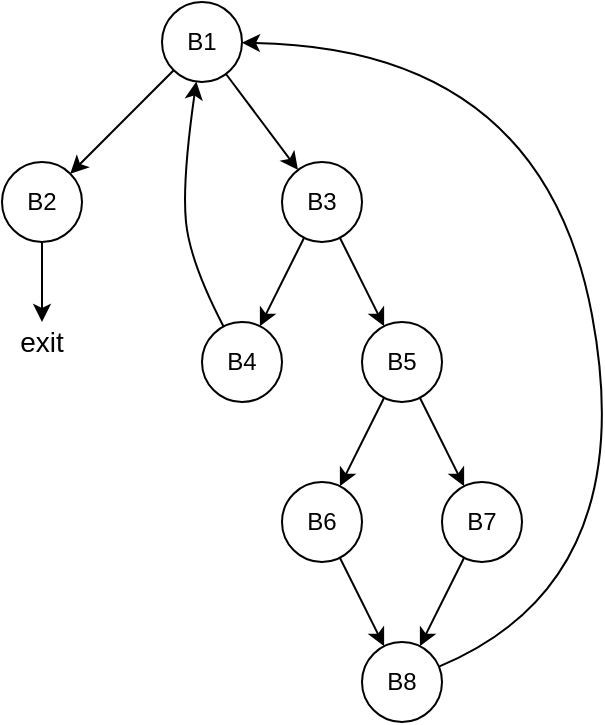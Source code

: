 <mxfile version="14.6.9" type="device"><diagram id="D4pJ4hiLGmncze5DtRJ3" name="Page-1"><mxGraphModel dx="813" dy="458" grid="1" gridSize="10" guides="1" tooltips="1" connect="1" arrows="1" fold="1" page="1" pageScale="1" pageWidth="850" pageHeight="1100" math="0" shadow="0"><root><mxCell id="0"/><mxCell id="1" parent="0"/><mxCell id="3ZhEG55eWs05xFTdbTOr-1" value="B1" style="ellipse;whiteSpace=wrap;html=1;aspect=fixed;" parent="1" vertex="1"><mxGeometry x="360" y="80" width="40" height="40" as="geometry"/></mxCell><mxCell id="3ZhEG55eWs05xFTdbTOr-2" value="B3" style="ellipse;whiteSpace=wrap;html=1;aspect=fixed;" parent="1" vertex="1"><mxGeometry x="420" y="160" width="40" height="40" as="geometry"/></mxCell><mxCell id="3ZhEG55eWs05xFTdbTOr-3" value="B2" style="ellipse;whiteSpace=wrap;html=1;aspect=fixed;" parent="1" vertex="1"><mxGeometry x="280" y="160" width="40" height="40" as="geometry"/></mxCell><mxCell id="3ZhEG55eWs05xFTdbTOr-4" value="" style="endArrow=classic;html=1;" parent="1" source="3ZhEG55eWs05xFTdbTOr-1" target="3ZhEG55eWs05xFTdbTOr-2" edge="1"><mxGeometry width="50" height="50" relative="1" as="geometry"><mxPoint x="380" y="310" as="sourcePoint"/><mxPoint x="430" y="260" as="targetPoint"/></mxGeometry></mxCell><mxCell id="3ZhEG55eWs05xFTdbTOr-5" value="" style="endArrow=classic;html=1;" parent="1" source="3ZhEG55eWs05xFTdbTOr-1" target="3ZhEG55eWs05xFTdbTOr-3" edge="1"><mxGeometry width="50" height="50" relative="1" as="geometry"><mxPoint x="380" y="310" as="sourcePoint"/><mxPoint x="430" y="260" as="targetPoint"/></mxGeometry></mxCell><mxCell id="3ZhEG55eWs05xFTdbTOr-8" value="B4" style="ellipse;whiteSpace=wrap;html=1;aspect=fixed;" parent="1" vertex="1"><mxGeometry x="380" y="240" width="40" height="40" as="geometry"/></mxCell><mxCell id="3ZhEG55eWs05xFTdbTOr-9" value="B6" style="ellipse;whiteSpace=wrap;html=1;aspect=fixed;" parent="1" vertex="1"><mxGeometry x="420" y="320" width="40" height="40" as="geometry"/></mxCell><mxCell id="3ZhEG55eWs05xFTdbTOr-10" value="B7" style="ellipse;whiteSpace=wrap;html=1;aspect=fixed;" parent="1" vertex="1"><mxGeometry x="500" y="320" width="40" height="40" as="geometry"/></mxCell><mxCell id="3ZhEG55eWs05xFTdbTOr-11" value="B8" style="ellipse;whiteSpace=wrap;html=1;aspect=fixed;" parent="1" vertex="1"><mxGeometry x="460" y="400" width="40" height="40" as="geometry"/></mxCell><mxCell id="3ZhEG55eWs05xFTdbTOr-14" value="" style="endArrow=classic;html=1;" parent="1" source="3ZhEG55eWs05xFTdbTOr-9" target="3ZhEG55eWs05xFTdbTOr-11" edge="1"><mxGeometry width="50" height="50" relative="1" as="geometry"><mxPoint x="380" y="390" as="sourcePoint"/><mxPoint x="430" y="340" as="targetPoint"/></mxGeometry></mxCell><mxCell id="3ZhEG55eWs05xFTdbTOr-15" value="" style="endArrow=classic;html=1;" parent="1" source="3ZhEG55eWs05xFTdbTOr-10" target="3ZhEG55eWs05xFTdbTOr-11" edge="1"><mxGeometry width="50" height="50" relative="1" as="geometry"><mxPoint x="380" y="390" as="sourcePoint"/><mxPoint x="430" y="340" as="targetPoint"/></mxGeometry></mxCell><mxCell id="3ZhEG55eWs05xFTdbTOr-16" value="" style="endArrow=classic;html=1;" parent="1" source="3ZhEG55eWs05xFTdbTOr-2" target="3ZhEG55eWs05xFTdbTOr-8" edge="1"><mxGeometry width="50" height="50" relative="1" as="geometry"><mxPoint x="380" y="390" as="sourcePoint"/><mxPoint x="430" y="340" as="targetPoint"/></mxGeometry></mxCell><mxCell id="3ZhEG55eWs05xFTdbTOr-19" value="exit" style="text;html=1;strokeColor=none;fillColor=none;align=center;verticalAlign=middle;whiteSpace=wrap;rounded=0;fontSize=14;" parent="1" vertex="1"><mxGeometry x="280" y="240" width="40" height="20" as="geometry"/></mxCell><mxCell id="3ZhEG55eWs05xFTdbTOr-20" value="" style="endArrow=classic;html=1;" parent="1" source="3ZhEG55eWs05xFTdbTOr-3" target="3ZhEG55eWs05xFTdbTOr-19" edge="1"><mxGeometry width="50" height="50" relative="1" as="geometry"><mxPoint x="380" y="400" as="sourcePoint"/><mxPoint x="430" y="350" as="targetPoint"/></mxGeometry></mxCell><mxCell id="jBaVLkQc17iqLftdPHaw-3" value="B5" style="ellipse;whiteSpace=wrap;html=1;aspect=fixed;" vertex="1" parent="1"><mxGeometry x="460" y="240" width="40" height="40" as="geometry"/></mxCell><mxCell id="jBaVLkQc17iqLftdPHaw-4" value="" style="endArrow=classic;html=1;" edge="1" parent="1" source="3ZhEG55eWs05xFTdbTOr-2" target="jBaVLkQc17iqLftdPHaw-3"><mxGeometry width="50" height="50" relative="1" as="geometry"><mxPoint x="390" y="340" as="sourcePoint"/><mxPoint x="440" y="290" as="targetPoint"/></mxGeometry></mxCell><mxCell id="jBaVLkQc17iqLftdPHaw-5" value="" style="endArrow=classic;html=1;" edge="1" parent="1" source="jBaVLkQc17iqLftdPHaw-3" target="3ZhEG55eWs05xFTdbTOr-9"><mxGeometry width="50" height="50" relative="1" as="geometry"><mxPoint x="390" y="340" as="sourcePoint"/><mxPoint x="440" y="290" as="targetPoint"/></mxGeometry></mxCell><mxCell id="jBaVLkQc17iqLftdPHaw-6" value="" style="endArrow=classic;html=1;" edge="1" parent="1" source="jBaVLkQc17iqLftdPHaw-3" target="3ZhEG55eWs05xFTdbTOr-10"><mxGeometry width="50" height="50" relative="1" as="geometry"><mxPoint x="390" y="400" as="sourcePoint"/><mxPoint x="440" y="410" as="targetPoint"/></mxGeometry></mxCell><mxCell id="jBaVLkQc17iqLftdPHaw-7" value="" style="curved=1;endArrow=classic;html=1;" edge="1" parent="1" source="3ZhEG55eWs05xFTdbTOr-11" target="3ZhEG55eWs05xFTdbTOr-1"><mxGeometry width="50" height="50" relative="1" as="geometry"><mxPoint x="390" y="310" as="sourcePoint"/><mxPoint x="440" y="260" as="targetPoint"/><Array as="points"><mxPoint x="600" y="370"/><mxPoint x="550" y="103"/></Array></mxGeometry></mxCell><mxCell id="jBaVLkQc17iqLftdPHaw-8" value="" style="curved=1;endArrow=classic;html=1;" edge="1" parent="1" source="3ZhEG55eWs05xFTdbTOr-8" target="3ZhEG55eWs05xFTdbTOr-1"><mxGeometry width="50" height="50" relative="1" as="geometry"><mxPoint x="290" y="330" as="sourcePoint"/><mxPoint x="340" y="280" as="targetPoint"/><Array as="points"><mxPoint x="374" y="210"/><mxPoint x="370" y="170"/></Array></mxGeometry></mxCell></root></mxGraphModel></diagram></mxfile>